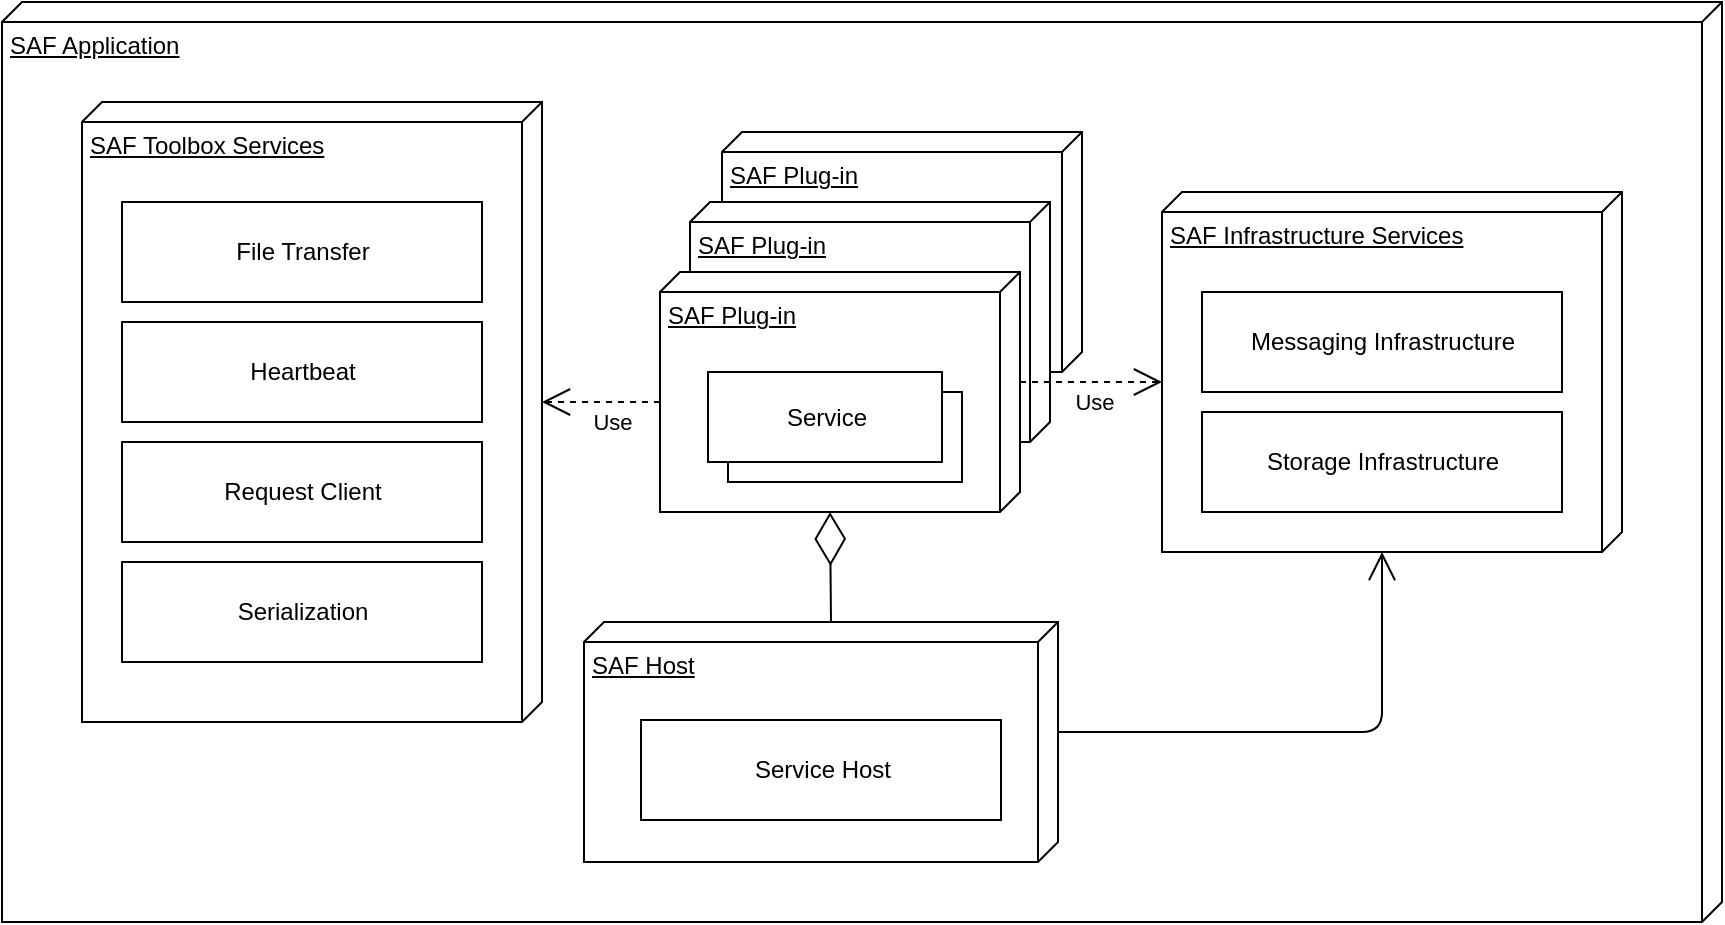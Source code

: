 <mxfile version="14.4.2" type="device" pages="5"><diagram id="Qv-rCrOGSpWU3biwJ4ZM" name="SAF Overview"><mxGraphModel dx="1422" dy="882" grid="1" gridSize="10" guides="1" tooltips="1" connect="1" arrows="1" fold="1" page="1" pageScale="1" pageWidth="1169" pageHeight="827" math="0" shadow="0"><root><mxCell id="_It9ThGJUGwZdRUmKZ9--0"/><mxCell id="_It9ThGJUGwZdRUmKZ9--1" parent="_It9ThGJUGwZdRUmKZ9--0"/><mxCell id="_INSWjg7_pFVWKSZiFae-1" value="SAF Application" style="verticalAlign=top;align=left;spacingTop=8;spacingLeft=2;spacingRight=12;shape=cube;size=10;direction=south;fontStyle=4;html=1;" parent="_It9ThGJUGwZdRUmKZ9--1" vertex="1"><mxGeometry x="40" y="30" width="860" height="460" as="geometry"/></mxCell><mxCell id="kcUod-uoQ7enZMZuLtA3-1" value="SAF Plug-in" style="verticalAlign=top;align=left;spacingTop=8;spacingLeft=2;spacingRight=12;shape=cube;size=10;direction=south;fontStyle=4;html=1;" parent="_It9ThGJUGwZdRUmKZ9--1" vertex="1"><mxGeometry x="400" y="95" width="180" height="120" as="geometry"/></mxCell><mxCell id="kcUod-uoQ7enZMZuLtA3-0" value="SAF Plug-in" style="verticalAlign=top;align=left;spacingTop=8;spacingLeft=2;spacingRight=12;shape=cube;size=10;direction=south;fontStyle=4;html=1;" parent="_It9ThGJUGwZdRUmKZ9--1" vertex="1"><mxGeometry x="384" y="130" width="180" height="120" as="geometry"/></mxCell><mxCell id="7NrQ2ruPkj4cXK0CXdWk-0" value="SAF Infrastructure Services" style="verticalAlign=top;align=left;spacingTop=8;spacingLeft=2;spacingRight=12;shape=cube;size=10;direction=south;fontStyle=4;html=1;" parent="_It9ThGJUGwZdRUmKZ9--1" vertex="1"><mxGeometry x="620" y="125" width="230" height="180" as="geometry"/></mxCell><mxCell id="7NrQ2ruPkj4cXK0CXdWk-5" value="SAF Toolbox Services" style="verticalAlign=top;align=left;spacingTop=8;spacingLeft=2;spacingRight=12;shape=cube;size=10;direction=south;fontStyle=4;html=1;" parent="_It9ThGJUGwZdRUmKZ9--1" vertex="1"><mxGeometry x="80" y="80" width="230" height="310" as="geometry"/></mxCell><mxCell id="7NrQ2ruPkj4cXK0CXdWk-6" value="Messaging Infrastructure" style="html=1;" parent="_It9ThGJUGwZdRUmKZ9--1" vertex="1"><mxGeometry x="640" y="175" width="180" height="50" as="geometry"/></mxCell><mxCell id="7NrQ2ruPkj4cXK0CXdWk-7" value="Storage Infrastructure" style="html=1;" parent="_It9ThGJUGwZdRUmKZ9--1" vertex="1"><mxGeometry x="640" y="235" width="180" height="50" as="geometry"/></mxCell><mxCell id="7NrQ2ruPkj4cXK0CXdWk-8" value="File Transfer" style="html=1;" parent="_It9ThGJUGwZdRUmKZ9--1" vertex="1"><mxGeometry x="100" y="130" width="180" height="50" as="geometry"/></mxCell><mxCell id="7NrQ2ruPkj4cXK0CXdWk-9" value="Heartbeat" style="html=1;" parent="_It9ThGJUGwZdRUmKZ9--1" vertex="1"><mxGeometry x="100" y="190" width="180" height="50" as="geometry"/></mxCell><mxCell id="7NrQ2ruPkj4cXK0CXdWk-10" value="Request Client" style="html=1;" parent="_It9ThGJUGwZdRUmKZ9--1" vertex="1"><mxGeometry x="100" y="250" width="180" height="50" as="geometry"/></mxCell><mxCell id="7NrQ2ruPkj4cXK0CXdWk-11" value="Serialization" style="html=1;" parent="_It9ThGJUGwZdRUmKZ9--1" vertex="1"><mxGeometry x="100" y="310" width="180" height="50" as="geometry"/></mxCell><mxCell id="7NrQ2ruPkj4cXK0CXdWk-12" value="SAF Plug-in" style="verticalAlign=top;align=left;spacingTop=8;spacingLeft=2;spacingRight=12;shape=cube;size=10;direction=south;fontStyle=4;html=1;" parent="_It9ThGJUGwZdRUmKZ9--1" vertex="1"><mxGeometry x="369" y="165" width="180" height="120" as="geometry"/></mxCell><mxCell id="7NrQ2ruPkj4cXK0CXdWk-14" value="SAF Host" style="verticalAlign=top;align=left;spacingTop=8;spacingLeft=2;spacingRight=12;shape=cube;size=10;direction=south;fontStyle=4;html=1;" parent="_It9ThGJUGwZdRUmKZ9--1" vertex="1"><mxGeometry x="331" y="340" width="237" height="120" as="geometry"/></mxCell><mxCell id="7NrQ2ruPkj4cXK0CXdWk-15" value="Service Host" style="html=1;" parent="_It9ThGJUGwZdRUmKZ9--1" vertex="1"><mxGeometry x="359.5" y="389" width="180" height="50" as="geometry"/></mxCell><mxCell id="7NrQ2ruPkj4cXK0CXdWk-16" value="Use" style="endArrow=open;endSize=12;dashed=1;html=1;entryX=0;entryY=0;entryDx=150;entryDy=0;entryPerimeter=0;exitX=0;exitY=0;exitDx=65;exitDy=180;exitPerimeter=0;" parent="_It9ThGJUGwZdRUmKZ9--1" source="7NrQ2ruPkj4cXK0CXdWk-12" target="7NrQ2ruPkj4cXK0CXdWk-5" edge="1"><mxGeometry x="-0.171" y="10" width="160" relative="1" as="geometry"><mxPoint x="359" y="235" as="sourcePoint"/><mxPoint x="559" y="400" as="targetPoint"/><mxPoint as="offset"/></mxGeometry></mxCell><mxCell id="7NrQ2ruPkj4cXK0CXdWk-17" value="Use" style="endArrow=open;endSize=12;dashed=1;html=1;entryX=0;entryY=0;entryDx=95;entryDy=230;entryPerimeter=0;exitX=0;exitY=0;exitDx=55;exitDy=0;exitPerimeter=0;" parent="_It9ThGJUGwZdRUmKZ9--1" source="7NrQ2ruPkj4cXK0CXdWk-12" target="7NrQ2ruPkj4cXK0CXdWk-0" edge="1"><mxGeometry x="0.033" y="-10" width="160" relative="1" as="geometry"><mxPoint x="479" y="420" as="sourcePoint"/><mxPoint x="409" y="420" as="targetPoint"/><mxPoint as="offset"/></mxGeometry></mxCell><mxCell id="7NrQ2ruPkj4cXK0CXdWk-19" value="" style="endArrow=diamondThin;endFill=0;endSize=24;html=1;entryX=0;entryY=0;entryDx=120;entryDy=95;entryPerimeter=0;exitX=0;exitY=0;exitDx=0;exitDy=113.5;exitPerimeter=0;" parent="_It9ThGJUGwZdRUmKZ9--1" source="7NrQ2ruPkj4cXK0CXdWk-14" target="7NrQ2ruPkj4cXK0CXdWk-12" edge="1"><mxGeometry width="160" relative="1" as="geometry"><mxPoint x="309" y="610" as="sourcePoint"/><mxPoint x="469" y="610" as="targetPoint"/></mxGeometry></mxCell><mxCell id="kcUod-uoQ7enZMZuLtA3-2" value="" style="endArrow=open;endFill=1;endSize=12;html=1;entryX=0;entryY=0;entryDx=180;entryDy=120;entryPerimeter=0;exitX=0;exitY=0;exitDx=55;exitDy=0;exitPerimeter=0;" parent="_It9ThGJUGwZdRUmKZ9--1" source="7NrQ2ruPkj4cXK0CXdWk-14" target="7NrQ2ruPkj4cXK0CXdWk-0" edge="1"><mxGeometry width="160" relative="1" as="geometry"><mxPoint x="540" y="504.5" as="sourcePoint"/><mxPoint x="700" y="504.5" as="targetPoint"/><Array as="points"><mxPoint x="730" y="395"/></Array></mxGeometry></mxCell><mxCell id="CTs7QOpoqDfwT0O_saEV-0" value="Service" style="html=1;" parent="_It9ThGJUGwZdRUmKZ9--1" vertex="1"><mxGeometry x="403" y="225" width="117" height="45" as="geometry"/></mxCell><mxCell id="7NrQ2ruPkj4cXK0CXdWk-13" value="Service" style="html=1;" parent="_It9ThGJUGwZdRUmKZ9--1" vertex="1"><mxGeometry x="393" y="215" width="117" height="45" as="geometry"/></mxCell></root></mxGraphModel></diagram><diagram name="SAF Application Overview" id="PSnApWZMARUp67tWO--r"><mxGraphModel dx="1422" dy="882" grid="1" gridSize="10" guides="1" tooltips="1" connect="1" arrows="1" fold="1" page="1" pageScale="1" pageWidth="1169" pageHeight="827" math="0" shadow="0"><root><mxCell id="-doUTIv7L9eDnN6AKYNc-0"/><mxCell id="-doUTIv7L9eDnN6AKYNc-1" parent="-doUTIv7L9eDnN6AKYNc-0"/><mxCell id="-doUTIv7L9eDnN6AKYNc-2" value="&lt;blockquote style=&quot;margin: 0 0 0 40px ; border: none ; padding: 0px&quot;&gt;&lt;/blockquote&gt;&lt;div&gt;SAF Host&lt;/div&gt;&lt;blockquote style=&quot;margin: 0 0 0 40px ; border: none ; padding: 0px&quot;&gt;&lt;/blockquote&gt;&lt;blockquote style=&quot;margin: 0 0 0 40px ; border: none ; padding: 0px&quot;&gt;&lt;/blockquote&gt;&lt;blockquote style=&quot;margin: 0 0 0 40px ; border: none ; padding: 0px&quot;&gt;&lt;/blockquote&gt;&lt;blockquote style=&quot;margin: 0 0 0 40px ; border: none ; padding: 0px&quot;&gt;&lt;/blockquote&gt;" style="rounded=0;whiteSpace=wrap;html=1;align=center;verticalAlign=top;" parent="-doUTIv7L9eDnN6AKYNc-1" vertex="1"><mxGeometry x="10" y="20" width="560" height="240" as="geometry"/></mxCell><mxCell id="-doUTIv7L9eDnN6AKYNc-3" value="SAF Infrastructure Services" style="html=1;verticalAlign=top;" parent="-doUTIv7L9eDnN6AKYNc-1" vertex="1"><mxGeometry x="30" y="130" width="520" height="100" as="geometry"/></mxCell><mxCell id="-doUTIv7L9eDnN6AKYNc-5" value="SAF Plug-in Service 1" style="html=1;" parent="-doUTIv7L9eDnN6AKYNc-1" vertex="1"><mxGeometry x="30" y="50" width="140" height="40" as="geometry"/></mxCell><mxCell id="-doUTIv7L9eDnN6AKYNc-6" value="SAF Plug-in Service 2" style="html=1;" parent="-doUTIv7L9eDnN6AKYNc-1" vertex="1"><mxGeometry x="180" y="50" width="140" height="40" as="geometry"/></mxCell><mxCell id="-doUTIv7L9eDnN6AKYNc-7" value="SAF Plug-in Service n" style="html=1;" parent="-doUTIv7L9eDnN6AKYNc-1" vertex="1"><mxGeometry x="410" y="50" width="140" height="40" as="geometry"/></mxCell><mxCell id="-doUTIv7L9eDnN6AKYNc-8" value="..." style="html=1;" parent="-doUTIv7L9eDnN6AKYNc-1" vertex="1"><mxGeometry x="330" y="50" width="70" height="40" as="geometry"/></mxCell><mxCell id="-doUTIv7L9eDnN6AKYNc-9" value="Messaging Infrastructure" style="html=1;" parent="-doUTIv7L9eDnN6AKYNc-1" vertex="1"><mxGeometry x="300" y="165" width="165" height="40" as="geometry"/></mxCell><mxCell id="-doUTIv7L9eDnN6AKYNc-10" value="Storage Infrastructure" style="html=1;" parent="-doUTIv7L9eDnN6AKYNc-1" vertex="1"><mxGeometry x="100" y="165" width="165" height="40" as="geometry"/></mxCell><mxCell id="-doUTIv7L9eDnN6AKYNc-11" style="edgeStyle=orthogonalEdgeStyle;rounded=0;jumpStyle=arc;orthogonalLoop=1;jettySize=auto;html=1;exitX=0.5;exitY=1;exitDx=0;exitDy=0;" parent="-doUTIv7L9eDnN6AKYNc-1" source="-doUTIv7L9eDnN6AKYNc-2" target="-doUTIv7L9eDnN6AKYNc-2" edge="1"><mxGeometry relative="1" as="geometry"/></mxCell><mxCell id="-doUTIv7L9eDnN6AKYNc-21" value="" style="endArrow=classic;html=1;entryX=0.135;entryY=0;entryDx=0;entryDy=0;entryPerimeter=0;startArrow=classic;startFill=1;" parent="-doUTIv7L9eDnN6AKYNc-1" source="-doUTIv7L9eDnN6AKYNc-5" target="-doUTIv7L9eDnN6AKYNc-3" edge="1"><mxGeometry width="50" height="50" relative="1" as="geometry"><mxPoint x="610" y="280" as="sourcePoint"/><mxPoint x="660" y="230" as="targetPoint"/></mxGeometry></mxCell><mxCell id="-doUTIv7L9eDnN6AKYNc-22" value="" style="endArrow=classic;html=1;entryX=0.135;entryY=0;entryDx=0;entryDy=0;entryPerimeter=0;startArrow=classic;startFill=1;" parent="-doUTIv7L9eDnN6AKYNc-1" edge="1"><mxGeometry width="50" height="50" relative="1" as="geometry"><mxPoint x="249.497" y="90" as="sourcePoint"/><mxPoint x="249.63" y="130" as="targetPoint"/></mxGeometry></mxCell><mxCell id="-doUTIv7L9eDnN6AKYNc-23" value="" style="endArrow=classic;html=1;entryX=0.135;entryY=0;entryDx=0;entryDy=0;entryPerimeter=0;startArrow=classic;startFill=1;" parent="-doUTIv7L9eDnN6AKYNc-1" edge="1"><mxGeometry width="50" height="50" relative="1" as="geometry"><mxPoint x="364.497" y="90" as="sourcePoint"/><mxPoint x="364.63" y="130" as="targetPoint"/></mxGeometry></mxCell><mxCell id="-doUTIv7L9eDnN6AKYNc-24" value="" style="endArrow=classic;html=1;entryX=0.135;entryY=0;entryDx=0;entryDy=0;entryPerimeter=0;startArrow=classic;startFill=1;" parent="-doUTIv7L9eDnN6AKYNc-1" edge="1"><mxGeometry width="50" height="50" relative="1" as="geometry"><mxPoint x="479.497" y="90" as="sourcePoint"/><mxPoint x="479.63" y="130" as="targetPoint"/></mxGeometry></mxCell><mxCell id="-doUTIv7L9eDnN6AKYNc-31" value="" style="strokeWidth=2;html=1;shape=mxgraph.flowchart.database;whiteSpace=wrap;align=center;" parent="-doUTIv7L9eDnN6AKYNc-1" vertex="1"><mxGeometry x="157.5" y="295" width="50" height="50" as="geometry"/></mxCell><mxCell id="-doUTIv7L9eDnN6AKYNc-32" value="" style="endArrow=classic;startArrow=classic;html=1;entryX=0.5;entryY=1;entryDx=0;entryDy=0;exitX=0.5;exitY=0;exitDx=0;exitDy=0;exitPerimeter=0;" parent="-doUTIv7L9eDnN6AKYNc-1" source="-doUTIv7L9eDnN6AKYNc-31" target="-doUTIv7L9eDnN6AKYNc-10" edge="1"><mxGeometry width="50" height="50" relative="1" as="geometry"><mxPoint x="610" y="280" as="sourcePoint"/><mxPoint x="660" y="230" as="targetPoint"/></mxGeometry></mxCell><mxCell id="_CGd53j4R82RWcGddX_E-0" value="Messaging System&lt;br&gt;(e.g. C-DEngine, Redis,&amp;nbsp;...)" style="html=1;" parent="-doUTIv7L9eDnN6AKYNc-1" vertex="1"><mxGeometry x="300" y="300" width="165" height="40" as="geometry"/></mxCell><mxCell id="_CGd53j4R82RWcGddX_E-1" value="" style="endArrow=classic;startArrow=classic;html=1;entryX=0.5;entryY=1;entryDx=0;entryDy=0;exitX=0.5;exitY=0;exitDx=0;exitDy=0;" parent="-doUTIv7L9eDnN6AKYNc-1" source="_CGd53j4R82RWcGddX_E-0" edge="1"><mxGeometry width="50" height="50" relative="1" as="geometry"><mxPoint x="382" y="295" as="sourcePoint"/><mxPoint x="382" y="205" as="targetPoint"/></mxGeometry></mxCell></root></mxGraphModel></diagram><diagram id="9y8lou26c4_qbQvkrPIt" name="Distributed SAF Application Overview"><mxGraphModel dx="1422" dy="882" grid="1" gridSize="10" guides="1" tooltips="1" connect="1" arrows="1" fold="1" page="1" pageScale="1" pageWidth="1169" pageHeight="827" math="0" shadow="0"><root><mxCell id="1VkZUuzgmZ0TqA8Zg_dA-0"/><mxCell id="1VkZUuzgmZ0TqA8Zg_dA-1" parent="1VkZUuzgmZ0TqA8Zg_dA-0"/><mxCell id="WQjQRaq-BOdT7NpFEQYE-29" value="&lt;blockquote style=&quot;margin: 0 0 0 40px ; border: none ; padding: 0px&quot;&gt;&lt;/blockquote&gt;&lt;div&gt;SAF Host 1&lt;/div&gt;&lt;blockquote style=&quot;margin: 0 0 0 40px ; border: none ; padding: 0px&quot;&gt;&lt;/blockquote&gt;&lt;blockquote style=&quot;margin: 0 0 0 40px ; border: none ; padding: 0px&quot;&gt;&lt;/blockquote&gt;&lt;blockquote style=&quot;margin: 0 0 0 40px ; border: none ; padding: 0px&quot;&gt;&lt;/blockquote&gt;&lt;blockquote style=&quot;margin: 0 0 0 40px ; border: none ; padding: 0px&quot;&gt;&lt;/blockquote&gt;" style="rounded=0;whiteSpace=wrap;html=1;align=center;verticalAlign=top;" parent="1VkZUuzgmZ0TqA8Zg_dA-1" vertex="1"><mxGeometry x="10" y="20" width="560" height="240" as="geometry"/></mxCell><mxCell id="WQjQRaq-BOdT7NpFEQYE-5" value="SAF Infrastructure Services" style="html=1;verticalAlign=top;" parent="1VkZUuzgmZ0TqA8Zg_dA-1" vertex="1"><mxGeometry x="30" y="130" width="520" height="100" as="geometry"/></mxCell><mxCell id="WQjQRaq-BOdT7NpFEQYE-23" value="Messaging System (e.g. C-DEngine, Redis, ...)" style="rounded=0;whiteSpace=wrap;html=1;" parent="1VkZUuzgmZ0TqA8Zg_dA-1" vertex="1"><mxGeometry x="300" y="300" width="565" height="40" as="geometry"/></mxCell><mxCell id="WQjQRaq-BOdT7NpFEQYE-24" value="SAF Plug-in Service 1" style="html=1;" parent="1VkZUuzgmZ0TqA8Zg_dA-1" vertex="1"><mxGeometry x="30" y="50" width="140" height="40" as="geometry"/></mxCell><mxCell id="WQjQRaq-BOdT7NpFEQYE-25" value="SAF Plug-in Service 2" style="html=1;" parent="1VkZUuzgmZ0TqA8Zg_dA-1" vertex="1"><mxGeometry x="180" y="50" width="140" height="40" as="geometry"/></mxCell><mxCell id="WQjQRaq-BOdT7NpFEQYE-27" value="SAF Plug-in Service n" style="html=1;" parent="1VkZUuzgmZ0TqA8Zg_dA-1" vertex="1"><mxGeometry x="410" y="50" width="140" height="40" as="geometry"/></mxCell><mxCell id="WQjQRaq-BOdT7NpFEQYE-28" value="..." style="html=1;" parent="1VkZUuzgmZ0TqA8Zg_dA-1" vertex="1"><mxGeometry x="330" y="50" width="70" height="40" as="geometry"/></mxCell><mxCell id="WQjQRaq-BOdT7NpFEQYE-30" value="Messaging Infrastructure" style="html=1;" parent="1VkZUuzgmZ0TqA8Zg_dA-1" vertex="1"><mxGeometry x="300" y="165" width="165" height="40" as="geometry"/></mxCell><mxCell id="WQjQRaq-BOdT7NpFEQYE-31" value="Storage Infrastructure" style="html=1;" parent="1VkZUuzgmZ0TqA8Zg_dA-1" vertex="1"><mxGeometry x="100" y="165" width="165" height="40" as="geometry"/></mxCell><mxCell id="WQjQRaq-BOdT7NpFEQYE-32" style="edgeStyle=orthogonalEdgeStyle;rounded=0;jumpStyle=arc;orthogonalLoop=1;jettySize=auto;html=1;exitX=0.5;exitY=1;exitDx=0;exitDy=0;" parent="1VkZUuzgmZ0TqA8Zg_dA-1" source="WQjQRaq-BOdT7NpFEQYE-29" target="WQjQRaq-BOdT7NpFEQYE-29" edge="1"><mxGeometry relative="1" as="geometry"/></mxCell><mxCell id="WQjQRaq-BOdT7NpFEQYE-33" value="&lt;blockquote style=&quot;margin: 0 0 0 40px ; border: none ; padding: 0px&quot;&gt;&lt;/blockquote&gt;&lt;div&gt;SAF Host 2&lt;/div&gt;&lt;blockquote style=&quot;margin: 0 0 0 40px ; border: none ; padding: 0px&quot;&gt;&lt;/blockquote&gt;&lt;blockquote style=&quot;margin: 0 0 0 40px ; border: none ; padding: 0px&quot;&gt;&lt;/blockquote&gt;&lt;blockquote style=&quot;margin: 0 0 0 40px ; border: none ; padding: 0px&quot;&gt;&lt;/blockquote&gt;&lt;blockquote style=&quot;margin: 0 0 0 40px ; border: none ; padding: 0px&quot;&gt;&lt;/blockquote&gt;" style="rounded=0;whiteSpace=wrap;html=1;align=center;verticalAlign=top;" parent="1VkZUuzgmZ0TqA8Zg_dA-1" vertex="1"><mxGeometry x="590" y="20" width="560" height="240" as="geometry"/></mxCell><mxCell id="WQjQRaq-BOdT7NpFEQYE-34" value="SAF Infrastructure Services" style="html=1;verticalAlign=top;" parent="1VkZUuzgmZ0TqA8Zg_dA-1" vertex="1"><mxGeometry x="610" y="130" width="520" height="100" as="geometry"/></mxCell><mxCell id="WQjQRaq-BOdT7NpFEQYE-37" value="SAF Plug-in Service n" style="html=1;" parent="1VkZUuzgmZ0TqA8Zg_dA-1" vertex="1"><mxGeometry x="990" y="50" width="140" height="40" as="geometry"/></mxCell><mxCell id="WQjQRaq-BOdT7NpFEQYE-38" value="..." style="html=1;" parent="1VkZUuzgmZ0TqA8Zg_dA-1" vertex="1"><mxGeometry x="910" y="50" width="70" height="40" as="geometry"/></mxCell><mxCell id="WQjQRaq-BOdT7NpFEQYE-41" style="edgeStyle=orthogonalEdgeStyle;rounded=0;jumpStyle=arc;orthogonalLoop=1;jettySize=auto;html=1;exitX=0.5;exitY=1;exitDx=0;exitDy=0;" parent="1VkZUuzgmZ0TqA8Zg_dA-1" source="WQjQRaq-BOdT7NpFEQYE-33" target="WQjQRaq-BOdT7NpFEQYE-33" edge="1"><mxGeometry relative="1" as="geometry"/></mxCell><mxCell id="WQjQRaq-BOdT7NpFEQYE-42" value="Storage Infrastructure" style="html=1;" parent="1VkZUuzgmZ0TqA8Zg_dA-1" vertex="1"><mxGeometry x="900" y="165" width="165" height="40" as="geometry"/></mxCell><mxCell id="WQjQRaq-BOdT7NpFEQYE-43" value="Messaging Infrastructure" style="html=1;" parent="1VkZUuzgmZ0TqA8Zg_dA-1" vertex="1"><mxGeometry x="700" y="165" width="165" height="40" as="geometry"/></mxCell><mxCell id="WQjQRaq-BOdT7NpFEQYE-44" value="SAF Plug-in Service 1" style="html=1;" parent="1VkZUuzgmZ0TqA8Zg_dA-1" vertex="1"><mxGeometry x="610" y="50" width="140" height="40" as="geometry"/></mxCell><mxCell id="WQjQRaq-BOdT7NpFEQYE-45" value="SAF Plug-in Service 2" style="html=1;" parent="1VkZUuzgmZ0TqA8Zg_dA-1" vertex="1"><mxGeometry x="760" y="50" width="140" height="40" as="geometry"/></mxCell><mxCell id="WQjQRaq-BOdT7NpFEQYE-46" value="" style="endArrow=classic;html=1;entryX=0.135;entryY=0;entryDx=0;entryDy=0;entryPerimeter=0;startArrow=classic;startFill=1;" parent="1VkZUuzgmZ0TqA8Zg_dA-1" source="WQjQRaq-BOdT7NpFEQYE-24" target="WQjQRaq-BOdT7NpFEQYE-5" edge="1"><mxGeometry width="50" height="50" relative="1" as="geometry"><mxPoint x="610" y="280" as="sourcePoint"/><mxPoint x="660" y="230" as="targetPoint"/></mxGeometry></mxCell><mxCell id="WQjQRaq-BOdT7NpFEQYE-47" value="" style="endArrow=classic;html=1;entryX=0.135;entryY=0;entryDx=0;entryDy=0;entryPerimeter=0;startArrow=classic;startFill=1;" parent="1VkZUuzgmZ0TqA8Zg_dA-1" edge="1"><mxGeometry width="50" height="50" relative="1" as="geometry"><mxPoint x="249.497" y="90" as="sourcePoint"/><mxPoint x="249.63" y="130" as="targetPoint"/></mxGeometry></mxCell><mxCell id="WQjQRaq-BOdT7NpFEQYE-48" value="" style="endArrow=classic;html=1;entryX=0.135;entryY=0;entryDx=0;entryDy=0;entryPerimeter=0;startArrow=classic;startFill=1;" parent="1VkZUuzgmZ0TqA8Zg_dA-1" edge="1"><mxGeometry width="50" height="50" relative="1" as="geometry"><mxPoint x="364.497" y="90" as="sourcePoint"/><mxPoint x="364.63" y="130" as="targetPoint"/></mxGeometry></mxCell><mxCell id="WQjQRaq-BOdT7NpFEQYE-49" value="" style="endArrow=classic;html=1;entryX=0.135;entryY=0;entryDx=0;entryDy=0;entryPerimeter=0;startArrow=classic;startFill=1;" parent="1VkZUuzgmZ0TqA8Zg_dA-1" edge="1"><mxGeometry width="50" height="50" relative="1" as="geometry"><mxPoint x="479.497" y="90" as="sourcePoint"/><mxPoint x="479.63" y="130" as="targetPoint"/></mxGeometry></mxCell><mxCell id="WQjQRaq-BOdT7NpFEQYE-50" value="" style="endArrow=classic;html=1;entryX=0.135;entryY=0;entryDx=0;entryDy=0;entryPerimeter=0;startArrow=classic;startFill=1;" parent="1VkZUuzgmZ0TqA8Zg_dA-1" edge="1"><mxGeometry width="50" height="50" relative="1" as="geometry"><mxPoint x="679.497" y="90" as="sourcePoint"/><mxPoint x="679.63" y="130" as="targetPoint"/></mxGeometry></mxCell><mxCell id="WQjQRaq-BOdT7NpFEQYE-51" value="" style="endArrow=classic;html=1;entryX=0.135;entryY=0;entryDx=0;entryDy=0;entryPerimeter=0;startArrow=classic;startFill=1;" parent="1VkZUuzgmZ0TqA8Zg_dA-1" edge="1"><mxGeometry width="50" height="50" relative="1" as="geometry"><mxPoint x="829.497" y="90" as="sourcePoint"/><mxPoint x="829.63" y="130" as="targetPoint"/></mxGeometry></mxCell><mxCell id="WQjQRaq-BOdT7NpFEQYE-52" value="" style="endArrow=classic;html=1;entryX=0.135;entryY=0;entryDx=0;entryDy=0;entryPerimeter=0;startArrow=classic;startFill=1;" parent="1VkZUuzgmZ0TqA8Zg_dA-1" edge="1"><mxGeometry width="50" height="50" relative="1" as="geometry"><mxPoint x="944.497" y="90" as="sourcePoint"/><mxPoint x="944.63" y="130" as="targetPoint"/></mxGeometry></mxCell><mxCell id="WQjQRaq-BOdT7NpFEQYE-54" value="" style="endArrow=classic;html=1;entryX=0.135;entryY=0;entryDx=0;entryDy=0;entryPerimeter=0;startArrow=classic;startFill=1;" parent="1VkZUuzgmZ0TqA8Zg_dA-1" edge="1"><mxGeometry width="50" height="50" relative="1" as="geometry"><mxPoint x="1059.497" y="90" as="sourcePoint"/><mxPoint x="1059.63" y="130" as="targetPoint"/></mxGeometry></mxCell><mxCell id="WQjQRaq-BOdT7NpFEQYE-55" value="" style="endArrow=classic;html=1;entryX=0.145;entryY=-0.025;entryDx=0;entryDy=0;entryPerimeter=0;startArrow=classic;startFill=1;" parent="1VkZUuzgmZ0TqA8Zg_dA-1" target="WQjQRaq-BOdT7NpFEQYE-23" edge="1"><mxGeometry width="50" height="50" relative="1" as="geometry"><mxPoint x="381.997" y="205" as="sourcePoint"/><mxPoint x="382.13" y="245" as="targetPoint"/></mxGeometry></mxCell><mxCell id="WQjQRaq-BOdT7NpFEQYE-56" value="" style="endArrow=classic;html=1;entryX=0.145;entryY=-0.025;entryDx=0;entryDy=0;entryPerimeter=0;startArrow=classic;startFill=1;" parent="1VkZUuzgmZ0TqA8Zg_dA-1" edge="1"><mxGeometry width="50" height="50" relative="1" as="geometry"><mxPoint x="782.077" y="206" as="sourcePoint"/><mxPoint x="782.005" y="300" as="targetPoint"/></mxGeometry></mxCell><mxCell id="WQjQRaq-BOdT7NpFEQYE-58" value="" style="strokeWidth=2;html=1;shape=mxgraph.flowchart.database;whiteSpace=wrap;align=center;" parent="1VkZUuzgmZ0TqA8Zg_dA-1" vertex="1"><mxGeometry x="157.5" y="295" width="50" height="50" as="geometry"/></mxCell><mxCell id="WQjQRaq-BOdT7NpFEQYE-59" value="" style="endArrow=classic;startArrow=classic;html=1;entryX=0.5;entryY=1;entryDx=0;entryDy=0;exitX=0.5;exitY=0;exitDx=0;exitDy=0;exitPerimeter=0;" parent="1VkZUuzgmZ0TqA8Zg_dA-1" source="WQjQRaq-BOdT7NpFEQYE-58" target="WQjQRaq-BOdT7NpFEQYE-31" edge="1"><mxGeometry width="50" height="50" relative="1" as="geometry"><mxPoint x="610" y="280" as="sourcePoint"/><mxPoint x="660" y="230" as="targetPoint"/></mxGeometry></mxCell><mxCell id="WQjQRaq-BOdT7NpFEQYE-60" value="" style="strokeWidth=2;html=1;shape=mxgraph.flowchart.database;whiteSpace=wrap;align=center;" parent="1VkZUuzgmZ0TqA8Zg_dA-1" vertex="1"><mxGeometry x="957.5" y="295" width="50" height="50" as="geometry"/></mxCell><mxCell id="WQjQRaq-BOdT7NpFEQYE-61" value="" style="endArrow=classic;startArrow=classic;html=1;entryX=0.5;entryY=1;entryDx=0;entryDy=0;exitX=0.5;exitY=0;exitDx=0;exitDy=0;exitPerimeter=0;" parent="1VkZUuzgmZ0TqA8Zg_dA-1" edge="1"><mxGeometry width="50" height="50" relative="1" as="geometry"><mxPoint x="980" y="295" as="sourcePoint"/><mxPoint x="980" y="205" as="targetPoint"/></mxGeometry></mxCell><mxCell id="-uwtFqZ53qZZA5uM7XHj-0" value="&lt;blockquote style=&quot;margin: 0 0 0 40px ; border: none ; padding: 0px&quot;&gt;&lt;/blockquote&gt;&lt;div&gt;SAF Host 3&lt;/div&gt;&lt;blockquote style=&quot;margin: 0 0 0 40px ; border: none ; padding: 0px&quot;&gt;&lt;/blockquote&gt;&lt;blockquote style=&quot;margin: 0 0 0 40px ; border: none ; padding: 0px&quot;&gt;&lt;/blockquote&gt;&lt;blockquote style=&quot;margin: 0 0 0 40px ; border: none ; padding: 0px&quot;&gt;&lt;/blockquote&gt;&lt;blockquote style=&quot;margin: 0 0 0 40px ; border: none ; padding: 0px&quot;&gt;&lt;/blockquote&gt;" style="rounded=0;whiteSpace=wrap;html=1;align=center;verticalAlign=bottom;" parent="1VkZUuzgmZ0TqA8Zg_dA-1" vertex="1"><mxGeometry x="295" y="374" width="570" height="250" as="geometry"/></mxCell><mxCell id="-uwtFqZ53qZZA5uM7XHj-1" value="SAF Infrastructure Services" style="html=1;verticalAlign=bottom;" parent="1VkZUuzgmZ0TqA8Zg_dA-1" vertex="1"><mxGeometry x="320" y="404" width="520" height="100" as="geometry"/></mxCell><mxCell id="-uwtFqZ53qZZA5uM7XHj-2" value="SAF Plug-in Service n" style="html=1;" parent="1VkZUuzgmZ0TqA8Zg_dA-1" vertex="1"><mxGeometry x="700" y="544" width="140" height="40" as="geometry"/></mxCell><mxCell id="-uwtFqZ53qZZA5uM7XHj-3" value="..." style="html=1;" parent="1VkZUuzgmZ0TqA8Zg_dA-1" vertex="1"><mxGeometry x="620" y="544" width="70" height="40" as="geometry"/></mxCell><mxCell id="-uwtFqZ53qZZA5uM7XHj-4" style="edgeStyle=orthogonalEdgeStyle;rounded=0;jumpStyle=arc;orthogonalLoop=1;jettySize=auto;html=1;exitX=0.5;exitY=1;exitDx=0;exitDy=0;" parent="1VkZUuzgmZ0TqA8Zg_dA-1" source="-uwtFqZ53qZZA5uM7XHj-0" target="-uwtFqZ53qZZA5uM7XHj-0" edge="1"><mxGeometry relative="1" as="geometry"/></mxCell><mxCell id="-uwtFqZ53qZZA5uM7XHj-5" value="Storage Infrastructure" style="html=1;" parent="1VkZUuzgmZ0TqA8Zg_dA-1" vertex="1"><mxGeometry x="604.5" y="434" width="165" height="40" as="geometry"/></mxCell><mxCell id="-uwtFqZ53qZZA5uM7XHj-6" value="Messaging Infrastructure" style="html=1;" parent="1VkZUuzgmZ0TqA8Zg_dA-1" vertex="1"><mxGeometry x="404.5" y="434" width="165" height="40" as="geometry"/></mxCell><mxCell id="-uwtFqZ53qZZA5uM7XHj-7" value="SAF Plug-in Service 1" style="html=1;" parent="1VkZUuzgmZ0TqA8Zg_dA-1" vertex="1"><mxGeometry x="320" y="544" width="140" height="40" as="geometry"/></mxCell><mxCell id="-uwtFqZ53qZZA5uM7XHj-8" value="SAF Plug-in Service 2" style="html=1;" parent="1VkZUuzgmZ0TqA8Zg_dA-1" vertex="1"><mxGeometry x="470" y="544" width="140" height="40" as="geometry"/></mxCell><mxCell id="-uwtFqZ53qZZA5uM7XHj-9" value="" style="endArrow=classic;html=1;entryX=0.135;entryY=0;entryDx=0;entryDy=0;entryPerimeter=0;startArrow=classic;startFill=1;" parent="1VkZUuzgmZ0TqA8Zg_dA-1" edge="1"><mxGeometry width="50" height="50" relative="1" as="geometry"><mxPoint x="388.497" y="504" as="sourcePoint"/><mxPoint x="388.63" y="544" as="targetPoint"/></mxGeometry></mxCell><mxCell id="-uwtFqZ53qZZA5uM7XHj-10" value="" style="endArrow=classic;html=1;entryX=0.135;entryY=0;entryDx=0;entryDy=0;entryPerimeter=0;startArrow=classic;startFill=1;" parent="1VkZUuzgmZ0TqA8Zg_dA-1" edge="1"><mxGeometry width="50" height="50" relative="1" as="geometry"><mxPoint x="538.497" y="504" as="sourcePoint"/><mxPoint x="538.63" y="544" as="targetPoint"/></mxGeometry></mxCell><mxCell id="-uwtFqZ53qZZA5uM7XHj-11" value="" style="endArrow=classic;html=1;entryX=0.135;entryY=0;entryDx=0;entryDy=0;entryPerimeter=0;startArrow=classic;startFill=1;" parent="1VkZUuzgmZ0TqA8Zg_dA-1" edge="1"><mxGeometry width="50" height="50" relative="1" as="geometry"><mxPoint x="653.497" y="504" as="sourcePoint"/><mxPoint x="653.63" y="544" as="targetPoint"/></mxGeometry></mxCell><mxCell id="-uwtFqZ53qZZA5uM7XHj-12" value="" style="endArrow=classic;html=1;entryX=0.135;entryY=0;entryDx=0;entryDy=0;entryPerimeter=0;startArrow=classic;startFill=1;" parent="1VkZUuzgmZ0TqA8Zg_dA-1" edge="1"><mxGeometry width="50" height="50" relative="1" as="geometry"><mxPoint x="768.497" y="504" as="sourcePoint"/><mxPoint x="768.63" y="544" as="targetPoint"/></mxGeometry></mxCell><mxCell id="-uwtFqZ53qZZA5uM7XHj-17" value="" style="endArrow=classic;html=1;entryX=0.135;entryY=0;entryDx=0;entryDy=0;entryPerimeter=0;startArrow=classic;startFill=1;" parent="1VkZUuzgmZ0TqA8Zg_dA-1" edge="1"><mxGeometry width="50" height="50" relative="1" as="geometry"><mxPoint x="388.497" y="504" as="sourcePoint"/><mxPoint x="388.63" y="544" as="targetPoint"/></mxGeometry></mxCell><mxCell id="-uwtFqZ53qZZA5uM7XHj-18" value="" style="endArrow=classic;html=1;entryX=0.145;entryY=-0.025;entryDx=0;entryDy=0;entryPerimeter=0;startArrow=classic;startFill=1;" parent="1VkZUuzgmZ0TqA8Zg_dA-1" edge="1"><mxGeometry width="50" height="50" relative="1" as="geometry"><mxPoint x="486.567" y="340" as="sourcePoint"/><mxPoint x="486.495" y="434" as="targetPoint"/></mxGeometry></mxCell><mxCell id="-uwtFqZ53qZZA5uM7XHj-19" value="" style="strokeWidth=2;html=1;shape=mxgraph.flowchart.database;whiteSpace=wrap;align=center;" parent="1VkZUuzgmZ0TqA8Zg_dA-1" vertex="1"><mxGeometry x="957.5" y="429" width="50" height="50" as="geometry"/></mxCell><mxCell id="-uwtFqZ53qZZA5uM7XHj-20" value="" style="endArrow=classic;html=1;entryX=1;entryY=0.5;entryDx=0;entryDy=0;startArrow=classic;startFill=1;exitX=0;exitY=0.5;exitDx=0;exitDy=0;exitPerimeter=0;" parent="1VkZUuzgmZ0TqA8Zg_dA-1" source="-uwtFqZ53qZZA5uM7XHj-19" target="-uwtFqZ53qZZA5uM7XHj-5" edge="1"><mxGeometry width="50" height="50" relative="1" as="geometry"><mxPoint x="957.577" y="452" as="sourcePoint"/><mxPoint x="957.505" y="546" as="targetPoint"/></mxGeometry></mxCell></root></mxGraphModel></diagram><diagram name="Component Overview" id="a-UypNb0AaXD60wjt6JT"><mxGraphModel dx="1422" dy="882" grid="1" gridSize="10" guides="1" tooltips="1" connect="1" arrows="1" fold="1" page="1" pageScale="1" pageWidth="1169" pageHeight="827" math="0" shadow="0"><root><mxCell id="nn0NEC0IwBTGuOYJs0ro-0"/><mxCell id="nn0NEC0IwBTGuOYJs0ro-1" parent="nn0NEC0IwBTGuOYJs0ro-0"/><mxCell id="nn0NEC0IwBTGuOYJs0ro-2" value="SAF Plug-in Assembly" style="shape=module;align=left;spacingLeft=20;align=center;verticalAlign=top;" parent="nn0NEC0IwBTGuOYJs0ro-1" vertex="1"><mxGeometry x="200" y="20" width="190" height="190" as="geometry"/></mxCell><mxCell id="nn0NEC0IwBTGuOYJs0ro-3" value="Service" style="html=1;" parent="nn0NEC0IwBTGuOYJs0ro-1" vertex="1"><mxGeometry x="232.5" y="130" width="130" height="40" as="geometry"/></mxCell><mxCell id="nn0NEC0IwBTGuOYJs0ro-4" value="Messaging" style="verticalAlign=top;align=left;spacingTop=8;spacingLeft=2;spacingRight=12;shape=cube;size=10;direction=south;fontStyle=4;html=1;" parent="nn0NEC0IwBTGuOYJs0ro-1" vertex="1"><mxGeometry x="200" y="600" width="290" height="310" as="geometry"/></mxCell><mxCell id="nn0NEC0IwBTGuOYJs0ro-5" value="SAF.Messaging.Cde" style="shape=module;align=left;spacingLeft=20;align=center;verticalAlign=top;" parent="nn0NEC0IwBTGuOYJs0ro-1" vertex="1"><mxGeometry x="237.5" y="650" width="175" height="50" as="geometry"/></mxCell><mxCell id="nn0NEC0IwBTGuOYJs0ro-6" value="Storage" style="verticalAlign=top;align=left;spacingTop=8;spacingLeft=2;spacingRight=12;shape=cube;size=10;direction=south;fontStyle=4;html=1;" parent="nn0NEC0IwBTGuOYJs0ro-1" vertex="1"><mxGeometry x="555" y="600" width="230" height="250" as="geometry"/></mxCell><mxCell id="nn0NEC0IwBTGuOYJs0ro-7" value="SAF.Storage.LiteDb" style="shape=module;align=left;spacingLeft=20;align=center;verticalAlign=top;" parent="nn0NEC0IwBTGuOYJs0ro-1" vertex="1"><mxGeometry x="590" y="650" width="160" height="50" as="geometry"/></mxCell><mxCell id="nn0NEC0IwBTGuOYJs0ro-8" value="SAF.Common" style="shape=module;align=left;spacingLeft=20;align=center;verticalAlign=top;" parent="nn0NEC0IwBTGuOYJs0ro-1" vertex="1"><mxGeometry x="530" y="20" width="280" height="320" as="geometry"/></mxCell><mxCell id="nn0NEC0IwBTGuOYJs0ro-9" value="«interface»&lt;br&gt;&lt;b&gt;IMessagingInfrastructure&lt;br&gt;&lt;/b&gt;" style="html=1;rounded=0;shadow=0;comic=0;labelBackgroundColor=none;strokeWidth=1;fontFamily=Verdana;fontSize=12;align=center;" parent="nn0NEC0IwBTGuOYJs0ro-1" vertex="1"><mxGeometry x="570" y="190" width="210" height="50" as="geometry"/></mxCell><mxCell id="nn0NEC0IwBTGuOYJs0ro-10" value="«interface»&lt;br&gt;&lt;b&gt;IStorageInfrastructure&lt;br&gt;&lt;/b&gt;" style="html=1;rounded=0;shadow=0;comic=0;labelBackgroundColor=none;strokeWidth=1;fontFamily=Verdana;fontSize=12;align=center;" parent="nn0NEC0IwBTGuOYJs0ro-1" vertex="1"><mxGeometry x="570" y="260" width="210" height="50" as="geometry"/></mxCell><mxCell id="nn0NEC0IwBTGuOYJs0ro-11" value="«interface»&lt;br&gt;&lt;b&gt;IServiceAssemblyManifest&lt;br&gt;&lt;/b&gt;" style="html=1;rounded=0;shadow=0;comic=0;labelBackgroundColor=none;strokeWidth=1;fontFamily=Verdana;fontSize=12;align=center;" parent="nn0NEC0IwBTGuOYJs0ro-1" vertex="1"><mxGeometry x="570" y="55" width="210" height="50" as="geometry"/></mxCell><mxCell id="nn0NEC0IwBTGuOYJs0ro-12" value="«interface»&lt;br&gt;&lt;b&gt;IHostedService&lt;br&gt;&lt;/b&gt;" style="html=1;rounded=0;shadow=0;comic=0;labelBackgroundColor=none;strokeWidth=1;fontFamily=Verdana;fontSize=12;align=center;" parent="nn0NEC0IwBTGuOYJs0ro-1" vertex="1"><mxGeometry x="570" y="120" width="210" height="50" as="geometry"/></mxCell><mxCell id="nn0NEC0IwBTGuOYJs0ro-13" value="AssemblyManifest" style="html=1;" parent="nn0NEC0IwBTGuOYJs0ro-1" vertex="1"><mxGeometry x="235" y="60" width="130" height="40" as="geometry"/></mxCell><mxCell id="nn0NEC0IwBTGuOYJs0ro-14" value="Service" style="html=1;" parent="nn0NEC0IwBTGuOYJs0ro-1" vertex="1"><mxGeometry x="237.5" y="135" width="130" height="40" as="geometry"/></mxCell><mxCell id="nn0NEC0IwBTGuOYJs0ro-15" value="SAF.Hosting" style="shape=module;align=left;spacingLeft=20;align=center;verticalAlign=top;" parent="nn0NEC0IwBTGuOYJs0ro-1" vertex="1"><mxGeometry x="10" y="360" width="490" height="180" as="geometry"/></mxCell><mxCell id="nn0NEC0IwBTGuOYJs0ro-16" value="ServiceHost" style="html=1;" parent="nn0NEC0IwBTGuOYJs0ro-1" vertex="1"><mxGeometry x="340" y="400" width="130" height="45" as="geometry"/></mxCell><mxCell id="nn0NEC0IwBTGuOYJs0ro-17" value="MessageDispatcher" style="html=1;" parent="nn0NEC0IwBTGuOYJs0ro-1" vertex="1"><mxGeometry x="340" y="460" width="130" height="45" as="geometry"/></mxCell><mxCell id="nn0NEC0IwBTGuOYJs0ro-18" value="«interface»&lt;br&gt;&lt;b&gt;IServiceMessageDispatcher&lt;/b&gt;" style="html=1;" parent="nn0NEC0IwBTGuOYJs0ro-1" vertex="1"><mxGeometry x="70" y="460" width="190" height="50" as="geometry"/></mxCell><mxCell id="nn0NEC0IwBTGuOYJs0ro-19" value="" style="endArrow=block;dashed=1;endFill=0;endSize=12;html=1;entryX=1;entryY=0.5;entryDx=0;entryDy=0;" parent="nn0NEC0IwBTGuOYJs0ro-1" target="nn0NEC0IwBTGuOYJs0ro-18" edge="1"><mxGeometry width="160" relative="1" as="geometry"><mxPoint x="340" y="485" as="sourcePoint"/><mxPoint x="690" y="460" as="targetPoint"/></mxGeometry></mxCell><mxCell id="nn0NEC0IwBTGuOYJs0ro-21" value="Use" style="endArrow=open;endSize=12;dashed=1;html=1;exitX=0;exitY=0;exitDx=160;exitDy=290;exitPerimeter=0;" parent="nn0NEC0IwBTGuOYJs0ro-1" source="nn0NEC0IwBTGuOYJs0ro-4" target="nn0NEC0IwBTGuOYJs0ro-18" edge="1"><mxGeometry width="160" relative="1" as="geometry"><mxPoint x="260" y="670" as="sourcePoint"/><mxPoint x="200" y="560" as="targetPoint"/><Array as="points"><mxPoint x="165" y="760"/></Array></mxGeometry></mxCell><mxCell id="nn0NEC0IwBTGuOYJs0ro-22" value="" style="endArrow=diamondThin;endFill=0;endSize=24;html=1;entryX=0.5;entryY=1;entryDx=0;entryDy=0;exitX=0.5;exitY=0;exitDx=0;exitDy=0;" parent="nn0NEC0IwBTGuOYJs0ro-1" source="nn0NEC0IwBTGuOYJs0ro-15" edge="1"><mxGeometry width="160" relative="1" as="geometry"><mxPoint x="290" y="280" as="sourcePoint"/><mxPoint x="290" y="210" as="targetPoint"/><Array as="points"><mxPoint x="290" y="330"/></Array></mxGeometry></mxCell><mxCell id="nn0NEC0IwBTGuOYJs0ro-23" value="" style="endArrow=block;dashed=1;endFill=0;endSize=12;html=1;entryX=0;entryY=0.75;entryDx=0;entryDy=0;exitX=0.519;exitY=-0.008;exitDx=0;exitDy=0;exitPerimeter=0;" parent="nn0NEC0IwBTGuOYJs0ro-1" source="nn0NEC0IwBTGuOYJs0ro-4" target="nn0NEC0IwBTGuOYJs0ro-9" edge="1"><mxGeometry width="160" relative="1" as="geometry"><mxPoint x="170" y="770" as="sourcePoint"/><mxPoint x="330" y="770" as="targetPoint"/><Array as="points"><mxPoint x="520" y="761"/><mxPoint x="520" y="228"/></Array></mxGeometry></mxCell><mxCell id="nn0NEC0IwBTGuOYJs0ro-24" value="" style="endArrow=block;dashed=1;endFill=0;endSize=12;html=1;entryX=0.5;entryY=1;entryDx=0;entryDy=0;exitX=0;exitY=0;exitDx=0;exitDy=110;exitPerimeter=0;" parent="nn0NEC0IwBTGuOYJs0ro-1" source="nn0NEC0IwBTGuOYJs0ro-6" target="nn0NEC0IwBTGuOYJs0ro-10" edge="1"><mxGeometry width="160" relative="1" as="geometry"><mxPoint x="675" y="580" as="sourcePoint"/><mxPoint x="580" y="225" as="targetPoint"/></mxGeometry></mxCell><mxCell id="nn0NEC0IwBTGuOYJs0ro-25" value="" style="endArrow=block;dashed=1;endFill=0;endSize=12;html=1;entryX=0;entryY=0.5;entryDx=0;entryDy=0;exitX=1;exitY=0.5;exitDx=0;exitDy=0;" parent="nn0NEC0IwBTGuOYJs0ro-1" source="nn0NEC0IwBTGuOYJs0ro-13" target="nn0NEC0IwBTGuOYJs0ro-11" edge="1"><mxGeometry width="160" relative="1" as="geometry"><mxPoint x="685" y="540" as="sourcePoint"/><mxPoint x="685" y="320" as="targetPoint"/></mxGeometry></mxCell><mxCell id="nn0NEC0IwBTGuOYJs0ro-26" value="" style="endArrow=block;dashed=1;endFill=0;endSize=12;html=1;entryX=0;entryY=0.5;entryDx=0;entryDy=0;exitX=1;exitY=0.25;exitDx=0;exitDy=0;" parent="nn0NEC0IwBTGuOYJs0ro-1" source="nn0NEC0IwBTGuOYJs0ro-14" edge="1"><mxGeometry width="160" relative="1" as="geometry"><mxPoint x="365" y="145" as="sourcePoint"/><mxPoint x="570" y="145" as="targetPoint"/></mxGeometry></mxCell><mxCell id="nn0NEC0IwBTGuOYJs0ro-27" value="Use" style="endArrow=open;endSize=12;dashed=1;html=1;exitX=1;exitY=0.5;exitDx=0;exitDy=0;entryX=0;entryY=0.25;entryDx=0;entryDy=0;" parent="nn0NEC0IwBTGuOYJs0ro-1" source="nn0NEC0IwBTGuOYJs0ro-14" target="nn0NEC0IwBTGuOYJs0ro-9" edge="1"><mxGeometry x="0.098" width="160" relative="1" as="geometry"><mxPoint x="350" y="240" as="sourcePoint"/><mxPoint x="510" y="240" as="targetPoint"/><Array as="points"><mxPoint x="480" y="155"/><mxPoint x="480" y="203"/></Array><mxPoint as="offset"/></mxGeometry></mxCell><mxCell id="nn0NEC0IwBTGuOYJs0ro-28" value="Use" style="endArrow=open;endSize=12;dashed=1;html=1;exitX=1;exitY=0.75;exitDx=0;exitDy=0;entryX=0;entryY=0.25;entryDx=0;entryDy=0;" parent="nn0NEC0IwBTGuOYJs0ro-1" source="nn0NEC0IwBTGuOYJs0ro-14" target="nn0NEC0IwBTGuOYJs0ro-10" edge="1"><mxGeometry width="160" relative="1" as="geometry"><mxPoint x="365" y="165" as="sourcePoint"/><mxPoint x="580" y="212.5" as="targetPoint"/><Array as="points"><mxPoint x="440" y="165"/><mxPoint x="440" y="273"/></Array></mxGeometry></mxCell><mxCell id="nn0NEC0IwBTGuOYJs0ro-29" value="SAF.Toolbox" style="shape=module;align=left;spacingLeft=20;align=center;verticalAlign=top;" parent="nn0NEC0IwBTGuOYJs0ro-1" vertex="1"><mxGeometry x="10" y="20" width="150" height="220" as="geometry"/></mxCell><mxCell id="w5kWpcUF9QjRR-KGW6yH-1" value="Use" style="endArrow=open;endSize=12;dashed=1;html=1;exitX=0;exitY=0.5;exitDx=0;exitDy=0;entryX=1;entryY=0.5;entryDx=0;entryDy=0;" parent="nn0NEC0IwBTGuOYJs0ro-1" source="nn0NEC0IwBTGuOYJs0ro-14" target="nn0NEC0IwBTGuOYJs0ro-29" edge="1"><mxGeometry x="-0.073" y="-5" width="160" relative="1" as="geometry"><mxPoint x="-140" y="260" as="sourcePoint"/><mxPoint x="62.5" y="367.5" as="targetPoint"/><Array as="points"><mxPoint x="190" y="155"/><mxPoint x="190" y="130"/></Array><mxPoint y="10" as="offset"/></mxGeometry></mxCell><mxCell id="67hoZKvMdzj1WUuEq2zC-0" value="File Transfer" style="html=1;" parent="nn0NEC0IwBTGuOYJs0ro-1" vertex="1"><mxGeometry x="40" y="54.5" width="100" height="35" as="geometry"/></mxCell><mxCell id="67hoZKvMdzj1WUuEq2zC-1" value="Heartbeat" style="html=1;" parent="nn0NEC0IwBTGuOYJs0ro-1" vertex="1"><mxGeometry x="40" y="97" width="100" height="35" as="geometry"/></mxCell><mxCell id="67hoZKvMdzj1WUuEq2zC-2" value="Request Client" style="html=1;" parent="nn0NEC0IwBTGuOYJs0ro-1" vertex="1"><mxGeometry x="40" y="139.5" width="100" height="35" as="geometry"/></mxCell><mxCell id="67hoZKvMdzj1WUuEq2zC-3" value="Serialization" style="html=1;" parent="nn0NEC0IwBTGuOYJs0ro-1" vertex="1"><mxGeometry x="40" y="184.5" width="100" height="35" as="geometry"/></mxCell><mxCell id="67hoZKvMdzj1WUuEq2zC-4" style="edgeStyle=orthogonalEdgeStyle;rounded=0;jumpStyle=arc;orthogonalLoop=1;jettySize=auto;html=1;exitX=0.5;exitY=1;exitDx=0;exitDy=0;" parent="nn0NEC0IwBTGuOYJs0ro-1" source="nn0NEC0IwBTGuOYJs0ro-29" target="nn0NEC0IwBTGuOYJs0ro-29" edge="1"><mxGeometry relative="1" as="geometry"/></mxCell><mxCell id="gTM6eul8gybHOgN-pkRX-1" value="SAF.Messaging.Redis" style="shape=module;align=left;spacingLeft=20;align=center;verticalAlign=top;" parent="nn0NEC0IwBTGuOYJs0ro-1" vertex="1"><mxGeometry x="237.5" y="710" width="175" height="50" as="geometry"/></mxCell><mxCell id="gTM6eul8gybHOgN-pkRX-2" value="SAF.Messaging.InProcess" style="shape=module;align=left;spacingLeft=20;align=center;verticalAlign=top;" parent="nn0NEC0IwBTGuOYJs0ro-1" vertex="1"><mxGeometry x="237.5" y="770" width="175" height="50" as="geometry"/></mxCell><mxCell id="gTM6eul8gybHOgN-pkRX-3" value="SAF.Messaging.Routing" style="shape=module;align=left;spacingLeft=20;align=center;verticalAlign=top;" parent="nn0NEC0IwBTGuOYJs0ro-1" vertex="1"><mxGeometry x="237.5" y="830" width="175" height="50" as="geometry"/></mxCell><mxCell id="gTM6eul8gybHOgN-pkRX-4" value="SAF.Messaging.Cde" style="shape=module;align=left;spacingLeft=20;align=center;verticalAlign=top;" parent="nn0NEC0IwBTGuOYJs0ro-1" vertex="1"><mxGeometry x="590" y="710" width="160" height="50" as="geometry"/></mxCell><mxCell id="gTM6eul8gybHOgN-pkRX-6" value="SAF.Messaging.Redis" style="shape=module;align=left;spacingLeft=20;align=center;verticalAlign=top;" parent="nn0NEC0IwBTGuOYJs0ro-1" vertex="1"><mxGeometry x="590" y="770" width="160" height="50" as="geometry"/></mxCell><mxCell id="p21IkxQAoIfHFamuEsim-0" value="" style="endArrow=open;endFill=1;endSize=12;html=1;exitX=1;exitY=0.5;exitDx=0;exitDy=0;entryX=1;entryY=0.5;entryDx=0;entryDy=0;" parent="nn0NEC0IwBTGuOYJs0ro-1" source="gTM6eul8gybHOgN-pkRX-3" target="gTM6eul8gybHOgN-pkRX-2" edge="1"><mxGeometry width="160" relative="1" as="geometry"><mxPoint x="440" y="950" as="sourcePoint"/><mxPoint x="600" y="950" as="targetPoint"/><Array as="points"><mxPoint x="450" y="855"/><mxPoint x="450" y="795"/></Array></mxGeometry></mxCell><mxCell id="p21IkxQAoIfHFamuEsim-1" value="" style="endArrow=open;endFill=1;endSize=12;html=1;exitX=1;exitY=0.5;exitDx=0;exitDy=0;entryX=1;entryY=0.5;entryDx=0;entryDy=0;" parent="nn0NEC0IwBTGuOYJs0ro-1" source="gTM6eul8gybHOgN-pkRX-3" target="gTM6eul8gybHOgN-pkRX-1" edge="1"><mxGeometry width="160" relative="1" as="geometry"><mxPoint x="422.5" y="865" as="sourcePoint"/><mxPoint x="422.5" y="805" as="targetPoint"/><Array as="points"><mxPoint x="450" y="855"/><mxPoint x="450" y="735"/></Array></mxGeometry></mxCell><mxCell id="p21IkxQAoIfHFamuEsim-2" value="" style="endArrow=open;endFill=1;endSize=12;html=1;exitX=1;exitY=0.5;exitDx=0;exitDy=0;entryX=1;entryY=0.5;entryDx=0;entryDy=0;" parent="nn0NEC0IwBTGuOYJs0ro-1" source="gTM6eul8gybHOgN-pkRX-3" target="nn0NEC0IwBTGuOYJs0ro-5" edge="1"><mxGeometry width="160" relative="1" as="geometry"><mxPoint x="422.5" y="865" as="sourcePoint"/><mxPoint x="422.5" y="745" as="targetPoint"/><Array as="points"><mxPoint x="450" y="855"/><mxPoint x="450" y="675"/></Array></mxGeometry></mxCell></root></mxGraphModel></diagram><diagram id="2FycdYfo76zmaa0eWitM" name="DI Container Overview"><mxGraphModel dx="1422" dy="882" grid="1" gridSize="10" guides="1" tooltips="1" connect="1" arrows="1" fold="1" page="1" pageScale="1" pageWidth="1169" pageHeight="827" math="0" shadow="0"><root><mxCell id="wcIN8gls-9Nck8Ib99iA-0"/><mxCell id="wcIN8gls-9Nck8Ib99iA-1" parent="wcIN8gls-9Nck8Ib99iA-0"/><mxCell id="wcIN8gls-9Nck8Ib99iA-2" value="&lt;div style=&quot;text-align: left&quot;&gt;&lt;span&gt;Main Container&lt;/span&gt;&lt;/div&gt;" style="rounded=0;whiteSpace=wrap;html=1;align=left;horizontal=1;verticalAlign=top;fontStyle=1;spacingLeft=8;" parent="wcIN8gls-9Nck8Ib99iA-1" vertex="1"><mxGeometry x="40" y="140" width="200" height="170" as="geometry"/></mxCell><mxCell id="wcIN8gls-9Nck8Ib99iA-3" value="&lt;div style=&quot;text-align: left&quot;&gt;&lt;span&gt;Plug-in Container 1&lt;/span&gt;&lt;/div&gt;" style="rounded=0;whiteSpace=wrap;html=1;align=left;horizontal=1;verticalAlign=top;fontStyle=1;spacingLeft=8;" parent="wcIN8gls-9Nck8Ib99iA-1" vertex="1"><mxGeometry x="420" y="140" width="190" height="270" as="geometry"/></mxCell><mxCell id="wcIN8gls-9Nck8Ib99iA-5" value="SAF Application" style="shape=component;align=left;spacingLeft=36;" parent="wcIN8gls-9Nck8Ib99iA-1" vertex="1"><mxGeometry x="50" y="60" width="160" height="60" as="geometry"/></mxCell><mxCell id="wcIN8gls-9Nck8Ib99iA-6" value="Plug-in Assembly 1" style="shape=component;align=left;spacingLeft=36;" parent="wcIN8gls-9Nck8Ib99iA-1" vertex="1"><mxGeometry x="640" y="253" width="160" height="60" as="geometry"/></mxCell><mxCell id="wcIN8gls-9Nck8Ib99iA-7" value="Plug-in Assembly 2" style="shape=component;align=left;spacingLeft=36;" parent="wcIN8gls-9Nck8Ib99iA-1" vertex="1"><mxGeometry x="640" y="550" width="160" height="60" as="geometry"/></mxCell><mxCell id="wcIN8gls-9Nck8Ib99iA-8" value="Messaging Infrastructure" style="html=1;align=left;" parent="wcIN8gls-9Nck8Ib99iA-1" vertex="1"><mxGeometry x="50" y="185" width="170" height="30" as="geometry"/></mxCell><mxCell id="wcIN8gls-9Nck8Ib99iA-9" value="Logger" style="html=1;align=left;" parent="wcIN8gls-9Nck8Ib99iA-1" vertex="1"><mxGeometry x="50" y="260" width="170" height="30" as="geometry"/></mxCell><mxCell id="wcIN8gls-9Nck8Ib99iA-10" value="Messaging Infrastructure" style="html=1;align=left;fontStyle=2;fontColor=#808080;" parent="wcIN8gls-9Nck8Ib99iA-1" vertex="1"><mxGeometry x="430" y="185" width="170" height="30" as="geometry"/></mxCell><mxCell id="wcIN8gls-9Nck8Ib99iA-11" value="Logger" style="html=1;align=left;fontStyle=2;fontColor=#808080;" parent="wcIN8gls-9Nck8Ib99iA-1" vertex="1"><mxGeometry x="430" y="260" width="170" height="30" as="geometry"/></mxCell><mxCell id="wcIN8gls-9Nck8Ib99iA-12" value="Use" style="endArrow=open;endSize=12;dashed=1;html=1;fontColor=#808080;exitX=0;exitY=0.5;entryX=1;entryY=0.5;" parent="wcIN8gls-9Nck8Ib99iA-1" source="wcIN8gls-9Nck8Ib99iA-10" target="wcIN8gls-9Nck8Ib99iA-8" edge="1"><mxGeometry x="-0.714" y="-10" width="160" relative="1" as="geometry"><mxPoint x="40" y="500" as="sourcePoint"/><mxPoint x="200" y="500" as="targetPoint"/><mxPoint as="offset"/></mxGeometry></mxCell><mxCell id="wcIN8gls-9Nck8Ib99iA-13" value="Use" style="endArrow=open;endSize=12;dashed=1;html=1;fontColor=#808080;exitX=0;exitY=0.5;entryX=1;entryY=0.5;entryDx=0;entryDy=0;exitDx=0;exitDy=0;" parent="wcIN8gls-9Nck8Ib99iA-1" source="wcIN8gls-9Nck8Ib99iA-21" target="wcIN8gls-9Nck8Ib99iA-20" edge="1"><mxGeometry x="-0.714" y="-8" width="160" relative="1" as="geometry"><mxPoint x="430" y="237" as="sourcePoint"/><mxPoint x="220" y="237" as="targetPoint"/><mxPoint as="offset"/></mxGeometry></mxCell><mxCell id="wcIN8gls-9Nck8Ib99iA-18" value="Internal Dependency X" style="html=1;align=left;" parent="wcIN8gls-9Nck8Ib99iA-1" vertex="1"><mxGeometry x="430" y="360" width="170" height="30" as="geometry"/></mxCell><mxCell id="wcIN8gls-9Nck8Ib99iA-20" value="Storage Infrastructure" style="html=1;align=left;" parent="wcIN8gls-9Nck8Ib99iA-1" vertex="1"><mxGeometry x="50" y="223" width="170" height="30" as="geometry"/></mxCell><mxCell id="wcIN8gls-9Nck8Ib99iA-21" value="Storage Infrastructure" style="html=1;align=left;fontStyle=2;fontColor=#808080;" parent="wcIN8gls-9Nck8Ib99iA-1" vertex="1"><mxGeometry x="430" y="223" width="170" height="30" as="geometry"/></mxCell><mxCell id="wcIN8gls-9Nck8Ib99iA-22" value="Use" style="endArrow=open;endSize=12;dashed=1;html=1;fontColor=#808080;exitX=0;exitY=0.5;entryX=1;entryY=0.5;entryDx=0;entryDy=0;exitDx=0;exitDy=0;" parent="wcIN8gls-9Nck8Ib99iA-1" edge="1"><mxGeometry x="-0.714" y="-5" width="160" relative="1" as="geometry"><mxPoint x="430" y="275" as="sourcePoint"/><mxPoint x="220" y="275" as="targetPoint"/><mxPoint as="offset"/></mxGeometry></mxCell><mxCell id="wcIN8gls-9Nck8Ib99iA-23" value="Plug-in&lt;span&gt;&amp;nbsp;Container 2&lt;/span&gt;" style="rounded=0;whiteSpace=wrap;html=1;align=left;horizontal=1;verticalAlign=top;fontStyle=1;spacingLeft=8;" parent="wcIN8gls-9Nck8Ib99iA-1" vertex="1"><mxGeometry x="420" y="440" width="190" height="280" as="geometry"/></mxCell><mxCell id="wcIN8gls-9Nck8Ib99iA-24" value="Messaging Infrastructure" style="html=1;align=left;fontStyle=2;fontColor=#808080;" parent="wcIN8gls-9Nck8Ib99iA-1" vertex="1"><mxGeometry x="430" y="485" width="170" height="30" as="geometry"/></mxCell><mxCell id="wcIN8gls-9Nck8Ib99iA-25" value="Logger" style="html=1;align=left;fontStyle=2;fontColor=#808080;" parent="wcIN8gls-9Nck8Ib99iA-1" vertex="1"><mxGeometry x="430" y="565" width="170" height="30" as="geometry"/></mxCell><mxCell id="wcIN8gls-9Nck8Ib99iA-26" value="Internal Dependency Y" style="html=1;align=left;" parent="wcIN8gls-9Nck8Ib99iA-1" vertex="1"><mxGeometry x="430" y="680" width="170" height="30" as="geometry"/></mxCell><mxCell id="wcIN8gls-9Nck8Ib99iA-27" value="Storage Infrastructure" style="html=1;align=left;fontStyle=2;fontColor=#808080;" parent="wcIN8gls-9Nck8Ib99iA-1" vertex="1"><mxGeometry x="430" y="525" width="170" height="30" as="geometry"/></mxCell><mxCell id="wcIN8gls-9Nck8Ib99iA-28" value="Use" style="endArrow=open;endSize=12;dashed=1;html=1;fontColor=#808080;exitX=0;exitY=0.5;entryX=1;entryY=0.5;entryDx=0;entryDy=0;exitDx=0;exitDy=0;" parent="wcIN8gls-9Nck8Ib99iA-1" source="wcIN8gls-9Nck8Ib99iA-24" target="wcIN8gls-9Nck8Ib99iA-8" edge="1"><mxGeometry x="-0.872" y="-10" width="160" relative="1" as="geometry"><mxPoint x="440" y="210" as="sourcePoint"/><mxPoint x="230" y="210" as="targetPoint"/><Array as="points"><mxPoint x="380" y="500"/><mxPoint x="380" y="200"/></Array><mxPoint as="offset"/></mxGeometry></mxCell><mxCell id="wcIN8gls-9Nck8Ib99iA-29" value="Use" style="endArrow=open;endSize=12;dashed=1;html=1;fontColor=#808080;exitX=0;exitY=0.5;entryX=1;entryY=0.5;entryDx=0;entryDy=0;exitDx=0;exitDy=0;" parent="wcIN8gls-9Nck8Ib99iA-1" source="wcIN8gls-9Nck8Ib99iA-27" target="wcIN8gls-9Nck8Ib99iA-20" edge="1"><mxGeometry x="-0.789" y="-9" width="160" relative="1" as="geometry"><mxPoint x="440" y="470" as="sourcePoint"/><mxPoint x="230" y="210" as="targetPoint"/><Array as="points"><mxPoint x="350" y="540"/><mxPoint x="350" y="238"/><mxPoint x="310" y="238"/></Array><mxPoint as="offset"/></mxGeometry></mxCell><mxCell id="wcIN8gls-9Nck8Ib99iA-30" value="Use" style="endArrow=open;endSize=12;dashed=1;html=1;fontColor=#808080;exitX=0;exitY=0.5;entryX=1;entryY=0.5;entryDx=0;entryDy=0;exitDx=0;exitDy=0;" parent="wcIN8gls-9Nck8Ib99iA-1" source="wcIN8gls-9Nck8Ib99iA-25" target="wcIN8gls-9Nck8Ib99iA-9" edge="1"><mxGeometry x="-0.621" y="-10" width="160" relative="1" as="geometry"><mxPoint x="440" y="510" as="sourcePoint"/><mxPoint x="230" y="248" as="targetPoint"/><Array as="points"><mxPoint x="320" y="580"/><mxPoint x="320" y="275"/></Array><mxPoint as="offset"/></mxGeometry></mxCell><mxCell id="wcIN8gls-9Nck8Ib99iA-31" value="Toolbox Services (optional)" style="html=1;align=left;" parent="wcIN8gls-9Nck8Ib99iA-1" vertex="1"><mxGeometry x="430" y="620" width="170" height="30" as="geometry"/></mxCell><mxCell id="wcIN8gls-9Nck8Ib99iA-32" value="Toolbox Services (optional)" style="html=1;align=left;" parent="wcIN8gls-9Nck8Ib99iA-1" vertex="1"><mxGeometry x="430" y="310" width="170" height="30" as="geometry"/></mxCell></root></mxGraphModel></diagram></mxfile>